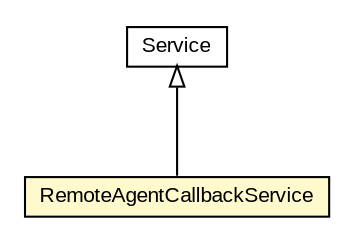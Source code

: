 #!/usr/local/bin/dot
#
# Class diagram 
# Generated by UMLGraph version R5_6-24-gf6e263 (http://www.umlgraph.org/)
#

digraph G {
	edge [fontname="arial",fontsize=10,labelfontname="arial",labelfontsize=10];
	node [fontname="arial",fontsize=10,shape=plaintext];
	nodesep=0.25;
	ranksep=0.5;
	// org.miloss.fgsms.services.interfaces.agentcallbackservice.RemoteAgentCallbackService
	c965657 [label=<<table title="org.miloss.fgsms.services.interfaces.agentcallbackservice.RemoteAgentCallbackService" border="0" cellborder="1" cellspacing="0" cellpadding="2" port="p" bgcolor="lemonChiffon" href="./RemoteAgentCallbackService.html">
		<tr><td><table border="0" cellspacing="0" cellpadding="1">
<tr><td align="center" balign="center"> RemoteAgentCallbackService </td></tr>
		</table></td></tr>
		</table>>, URL="./RemoteAgentCallbackService.html", fontname="arial", fontcolor="black", fontsize=10.0];
	//org.miloss.fgsms.services.interfaces.agentcallbackservice.RemoteAgentCallbackService extends javax.xml.ws.Service
	c966662:p -> c965657:p [dir=back,arrowtail=empty];
	// javax.xml.ws.Service
	c966662 [label=<<table title="javax.xml.ws.Service" border="0" cellborder="1" cellspacing="0" cellpadding="2" port="p" href="http://java.sun.com/j2se/1.4.2/docs/api/javax/xml/ws/Service.html">
		<tr><td><table border="0" cellspacing="0" cellpadding="1">
<tr><td align="center" balign="center"> Service </td></tr>
		</table></td></tr>
		</table>>, URL="http://java.sun.com/j2se/1.4.2/docs/api/javax/xml/ws/Service.html", fontname="arial", fontcolor="black", fontsize=10.0];
}

